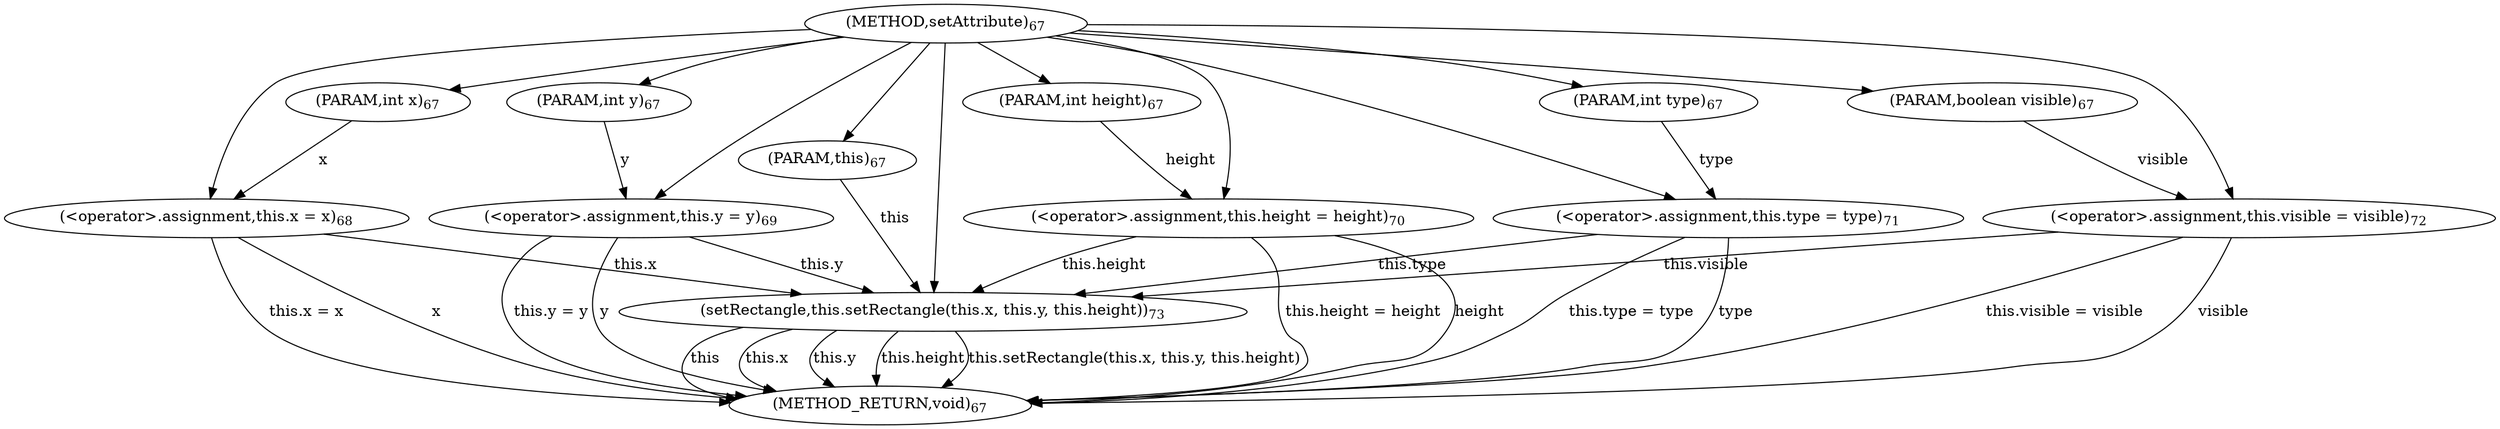digraph "setAttribute" {  
"123" [label = <(METHOD,setAttribute)<SUB>67</SUB>> ]
"159" [label = <(METHOD_RETURN,void)<SUB>67</SUB>> ]
"4" [label = <(PARAM,this)<SUB>67</SUB>> ]
"124" [label = <(PARAM,int x)<SUB>67</SUB>> ]
"125" [label = <(PARAM,int y)<SUB>67</SUB>> ]
"126" [label = <(PARAM,int height)<SUB>67</SUB>> ]
"127" [label = <(PARAM,int type)<SUB>67</SUB>> ]
"128" [label = <(PARAM,boolean visible)<SUB>67</SUB>> ]
"130" [label = <(&lt;operator&gt;.assignment,this.x = x)<SUB>68</SUB>> ]
"134" [label = <(&lt;operator&gt;.assignment,this.y = y)<SUB>69</SUB>> ]
"138" [label = <(&lt;operator&gt;.assignment,this.height = height)<SUB>70</SUB>> ]
"142" [label = <(&lt;operator&gt;.assignment,this.type = type)<SUB>71</SUB>> ]
"146" [label = <(&lt;operator&gt;.assignment,this.visible = visible)<SUB>72</SUB>> ]
"150" [label = <(setRectangle,this.setRectangle(this.x, this.y, this.height))<SUB>73</SUB>> ]
"130" [label = <(&lt;operator&gt;.assignment,this.x = x)<SUB>68</SUB>> ]
"130" [label = <(&lt;operator&gt;.assignment,this.x = x)<SUB>68</SUB>> ]
"134" [label = <(&lt;operator&gt;.assignment,this.y = y)<SUB>69</SUB>> ]
"134" [label = <(&lt;operator&gt;.assignment,this.y = y)<SUB>69</SUB>> ]
"138" [label = <(&lt;operator&gt;.assignment,this.height = height)<SUB>70</SUB>> ]
"138" [label = <(&lt;operator&gt;.assignment,this.height = height)<SUB>70</SUB>> ]
"142" [label = <(&lt;operator&gt;.assignment,this.type = type)<SUB>71</SUB>> ]
"142" [label = <(&lt;operator&gt;.assignment,this.type = type)<SUB>71</SUB>> ]
"146" [label = <(&lt;operator&gt;.assignment,this.visible = visible)<SUB>72</SUB>> ]
"146" [label = <(&lt;operator&gt;.assignment,this.visible = visible)<SUB>72</SUB>> ]
"150" [label = <(setRectangle,this.setRectangle(this.x, this.y, this.height))<SUB>73</SUB>> ]
"150" [label = <(setRectangle,this.setRectangle(this.x, this.y, this.height))<SUB>73</SUB>> ]
"150" [label = <(setRectangle,this.setRectangle(this.x, this.y, this.height))<SUB>73</SUB>> ]
"150" [label = <(setRectangle,this.setRectangle(this.x, this.y, this.height))<SUB>73</SUB>> ]
  "130" -> "159"  [ label = "x"] 
  "130" -> "159"  [ label = "this.x = x"] 
  "134" -> "159"  [ label = "y"] 
  "134" -> "159"  [ label = "this.y = y"] 
  "138" -> "159"  [ label = "height"] 
  "138" -> "159"  [ label = "this.height = height"] 
  "142" -> "159"  [ label = "type"] 
  "142" -> "159"  [ label = "this.type = type"] 
  "146" -> "159"  [ label = "visible"] 
  "146" -> "159"  [ label = "this.visible = visible"] 
  "150" -> "159"  [ label = "this"] 
  "150" -> "159"  [ label = "this.x"] 
  "150" -> "159"  [ label = "this.y"] 
  "150" -> "159"  [ label = "this.height"] 
  "150" -> "159"  [ label = "this.setRectangle(this.x, this.y, this.height)"] 
  "123" -> "4" 
  "123" -> "124" 
  "123" -> "125" 
  "123" -> "126" 
  "123" -> "127" 
  "123" -> "128" 
  "124" -> "130"  [ label = "x"] 
  "123" -> "130" 
  "125" -> "134"  [ label = "y"] 
  "123" -> "134" 
  "126" -> "138"  [ label = "height"] 
  "123" -> "138" 
  "127" -> "142"  [ label = "type"] 
  "123" -> "142" 
  "128" -> "146"  [ label = "visible"] 
  "123" -> "146" 
  "4" -> "150"  [ label = "this"] 
  "130" -> "150"  [ label = "this.x"] 
  "134" -> "150"  [ label = "this.y"] 
  "138" -> "150"  [ label = "this.height"] 
  "142" -> "150"  [ label = "this.type"] 
  "146" -> "150"  [ label = "this.visible"] 
  "123" -> "150" 
}
